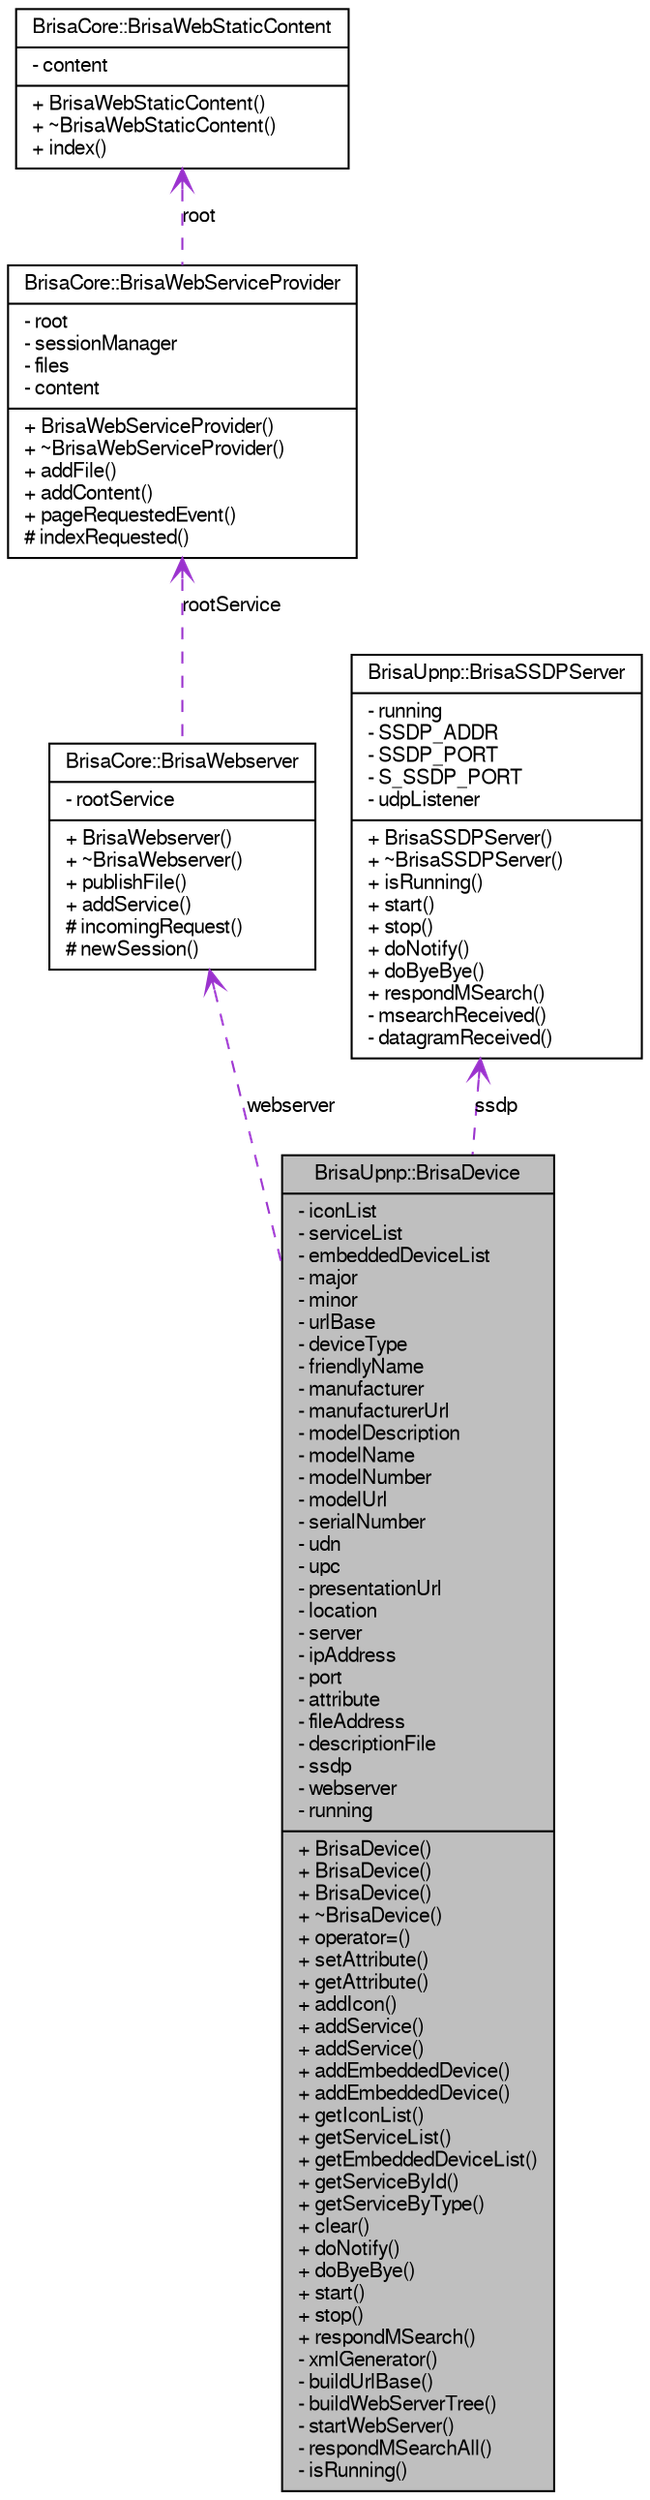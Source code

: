 digraph G
{
  bgcolor="transparent";
  edge [fontname="FreeSans",fontsize="10",labelfontname="FreeSans",labelfontsize="10"];
  node [fontname="FreeSans",fontsize="10",shape=record];
  Node1 [label="{BrisaUpnp::BrisaDevice\n|- iconList\l- serviceList\l- embeddedDeviceList\l- major\l- minor\l- urlBase\l- deviceType\l- friendlyName\l- manufacturer\l- manufacturerUrl\l- modelDescription\l- modelName\l- modelNumber\l- modelUrl\l- serialNumber\l- udn\l- upc\l- presentationUrl\l- location\l- server\l- ipAddress\l- port\l- attribute\l- fileAddress\l- descriptionFile\l- ssdp\l- webserver\l- running\l|+ BrisaDevice()\l+ BrisaDevice()\l+ BrisaDevice()\l+ ~BrisaDevice()\l+ operator=()\l+ setAttribute()\l+ getAttribute()\l+ addIcon()\l+ addService()\l+ addService()\l+ addEmbeddedDevice()\l+ addEmbeddedDevice()\l+ getIconList()\l+ getServiceList()\l+ getEmbeddedDeviceList()\l+ getServiceById()\l+ getServiceByType()\l+ clear()\l+ doNotify()\l+ doByeBye()\l+ start()\l+ stop()\l+ respondMSearch()\l- xmlGenerator()\l- buildUrlBase()\l- buildWebServerTree()\l- startWebServer()\l- respondMSearchAll()\l- isRunning()\l}",height=0.2,width=0.4,color="black", fillcolor="grey75", style="filled" fontcolor="black"];
  Node2 -> Node1 [dir=back,color="darkorchid3",fontsize="10",style="dashed",label="webserver",arrowtail="open"];
  Node2 [label="{BrisaCore::BrisaWebserver\n|- rootService\l|+ BrisaWebserver()\l+ ~BrisaWebserver()\l+ publishFile()\l+ addService()\l# incomingRequest()\l# newSession()\l}",height=0.2,width=0.4,color="black",URL="$classBrisaCore_1_1BrisaWebserver.html",tooltip="The BrisaWebserver class is a web server implementation."];
  Node3 -> Node2 [dir=back,color="darkorchid3",fontsize="10",style="dashed",label="rootService",arrowtail="open"];
  Node3 [label="{BrisaCore::BrisaWebServiceProvider\n|- root\l- sessionManager\l- files\l- content\l|+ BrisaWebServiceProvider()\l+ ~BrisaWebServiceProvider()\l+ addFile()\l+ addContent()\l+ pageRequestedEvent()\l# indexRequested()\l}",height=0.2,width=0.4,color="black",URL="$classBrisaCore_1_1BrisaWebServiceProvider.html",tooltip="The BrisaWebServiceProvider class works as web service manager for the web server..."];
  Node4 -> Node3 [dir=back,color="darkorchid3",fontsize="10",style="dashed",label="root",arrowtail="open"];
  Node4 [label="{BrisaCore::BrisaWebStaticContent\n|- content\l|+ BrisaWebStaticContent()\l+ ~BrisaWebStaticContent()\l+ index()\l}",height=0.2,width=0.4,color="black",URL="$classBrisaCore_1_1BrisaWebStaticContent.html",tooltip="The BrisaWebStaticContent class stores a QString into the web server."];
  Node5 -> Node1 [dir=back,color="darkorchid3",fontsize="10",style="dashed",label="ssdp",arrowtail="open"];
  Node5 [label="{BrisaUpnp::BrisaSSDPServer\n|- running\l- SSDP_ADDR\l- SSDP_PORT\l- S_SSDP_PORT\l- udpListener\l|+ BrisaSSDPServer()\l+ ~BrisaSSDPServer()\l+ isRunning()\l+ start()\l+ stop()\l+ doNotify()\l+ doByeBye()\l+ respondMSearch()\l- msearchReceived()\l- datagramReceived()\l}",height=0.2,width=0.4,color="black",URL="$classBrisaUpnp_1_1BrisaSSDPServer.html",tooltip="SSDP stack implementation for UPnP devices."];
}
